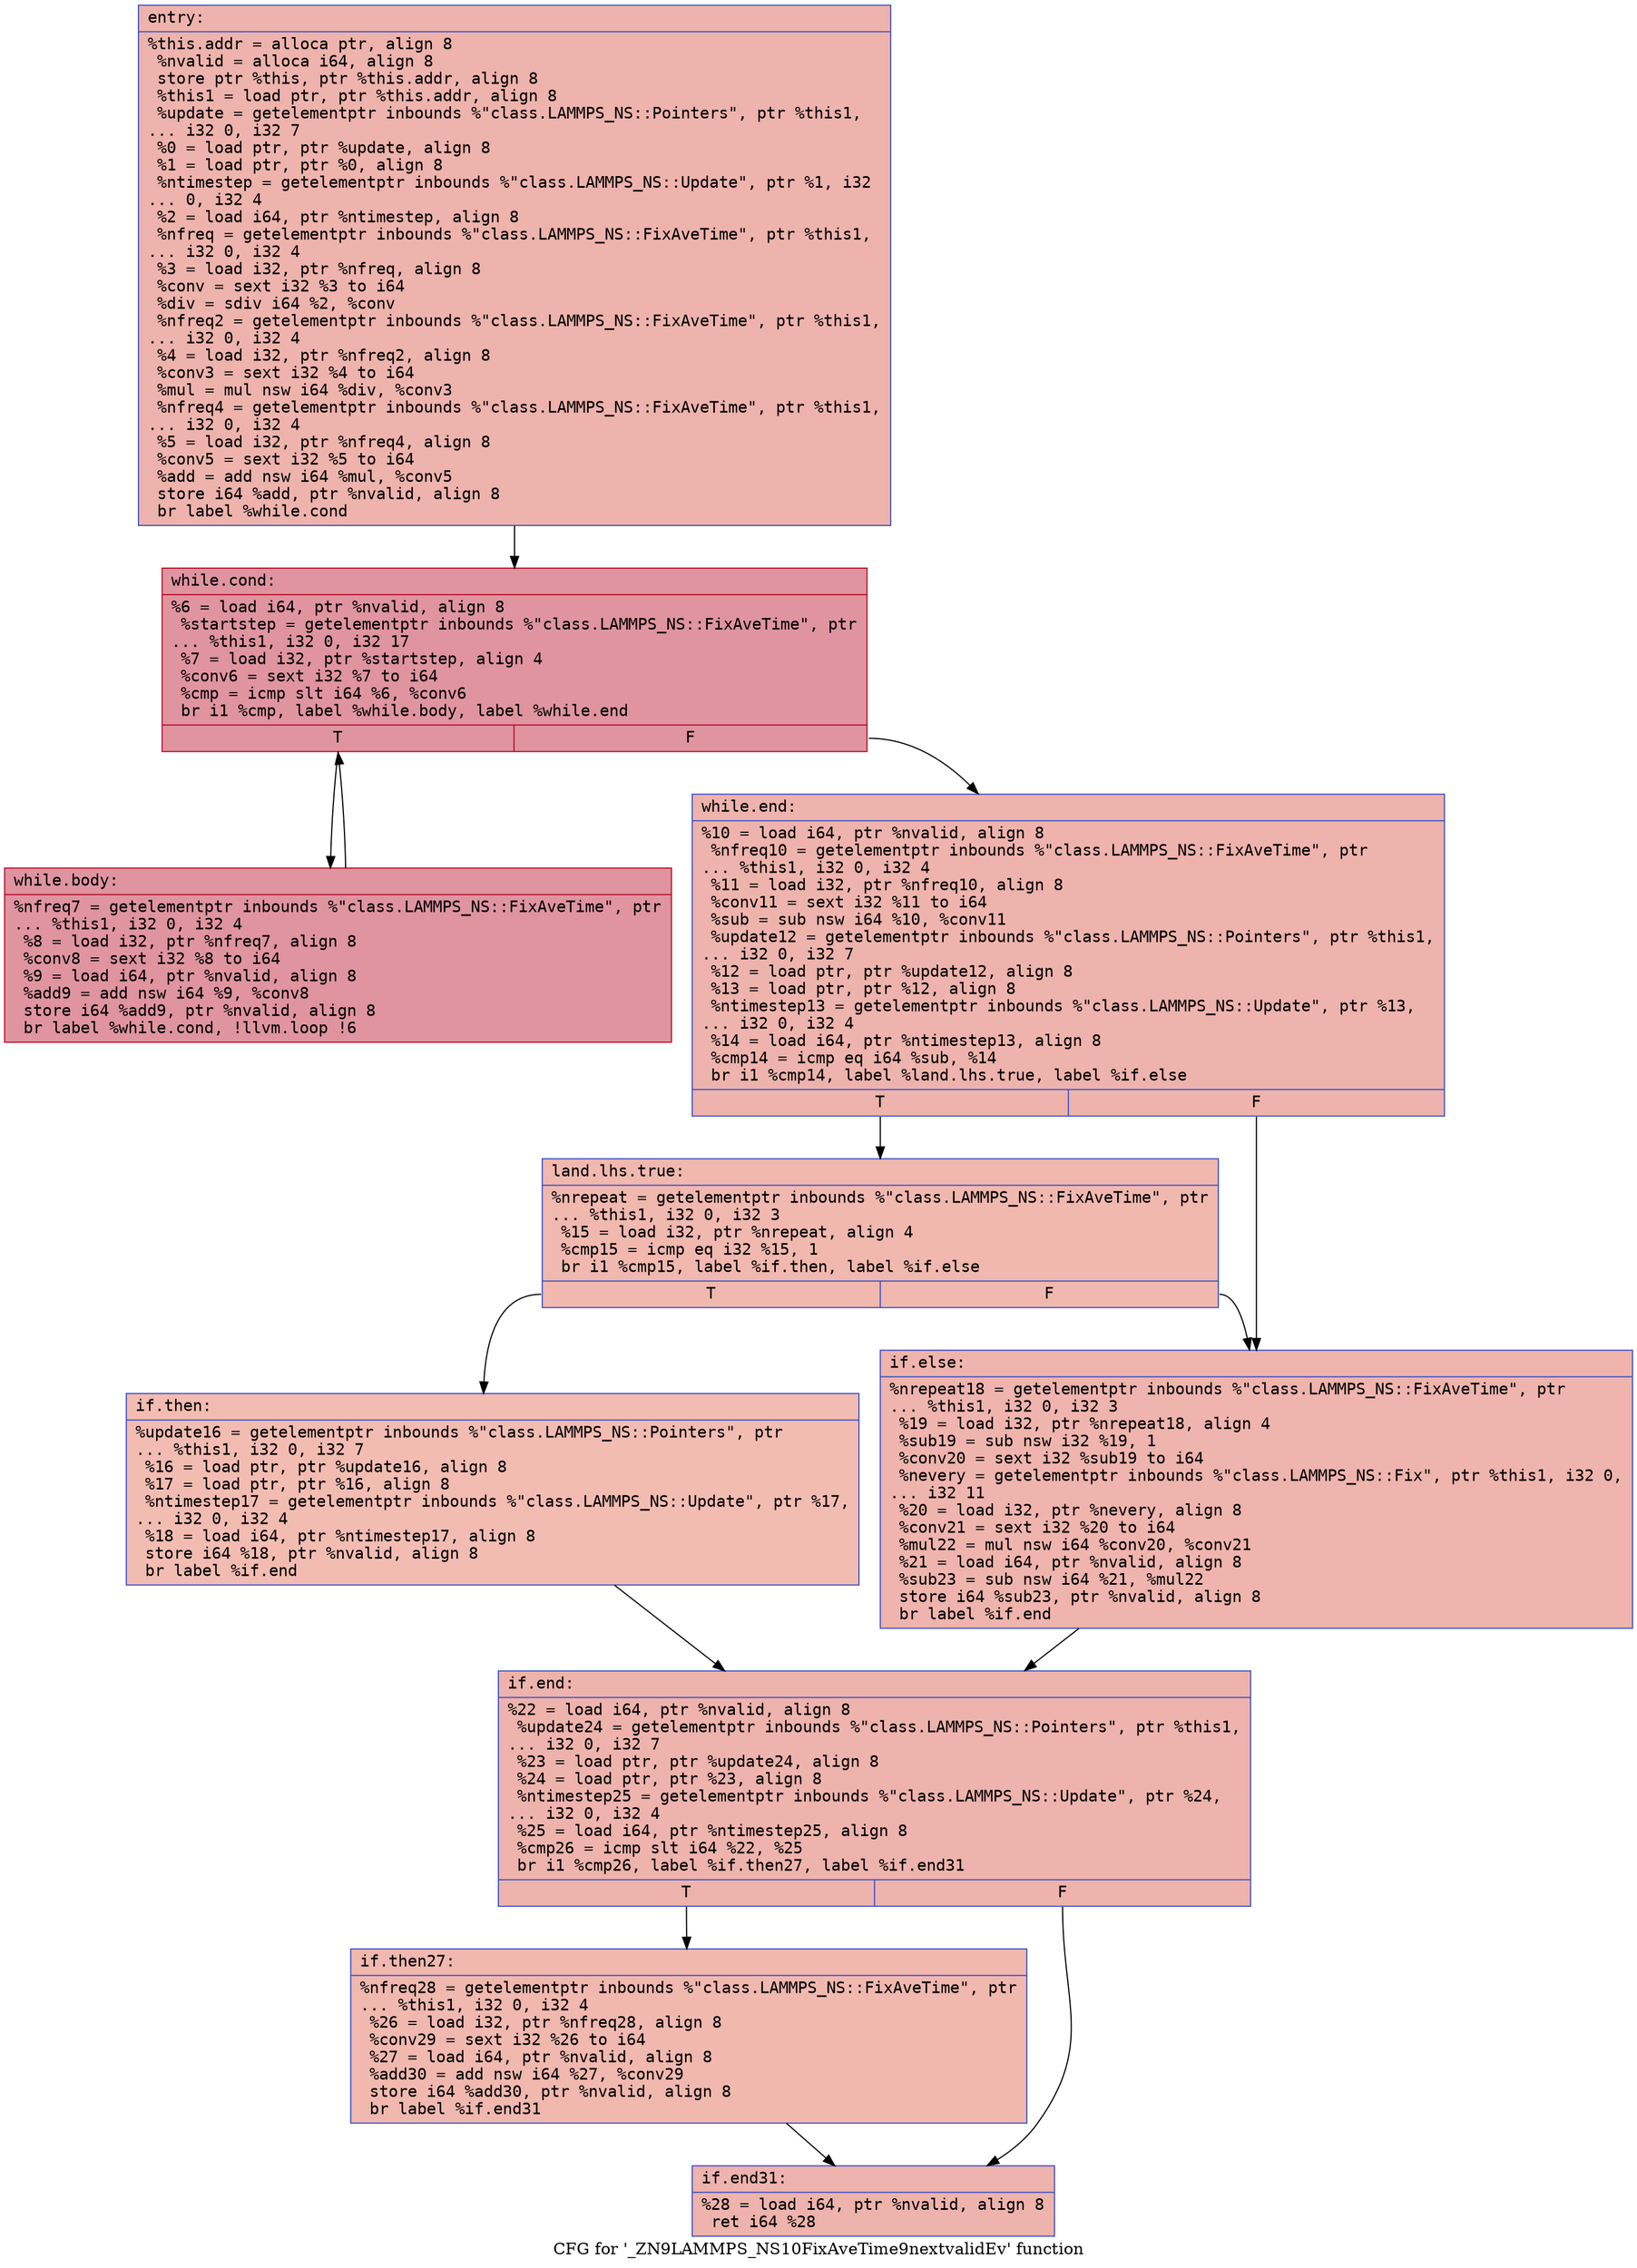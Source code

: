 digraph "CFG for '_ZN9LAMMPS_NS10FixAveTime9nextvalidEv' function" {
	label="CFG for '_ZN9LAMMPS_NS10FixAveTime9nextvalidEv' function";

	Node0x560f93b32940 [shape=record,color="#3d50c3ff", style=filled, fillcolor="#d6524470" fontname="Courier",label="{entry:\l|  %this.addr = alloca ptr, align 8\l  %nvalid = alloca i64, align 8\l  store ptr %this, ptr %this.addr, align 8\l  %this1 = load ptr, ptr %this.addr, align 8\l  %update = getelementptr inbounds %\"class.LAMMPS_NS::Pointers\", ptr %this1,\l... i32 0, i32 7\l  %0 = load ptr, ptr %update, align 8\l  %1 = load ptr, ptr %0, align 8\l  %ntimestep = getelementptr inbounds %\"class.LAMMPS_NS::Update\", ptr %1, i32\l... 0, i32 4\l  %2 = load i64, ptr %ntimestep, align 8\l  %nfreq = getelementptr inbounds %\"class.LAMMPS_NS::FixAveTime\", ptr %this1,\l... i32 0, i32 4\l  %3 = load i32, ptr %nfreq, align 8\l  %conv = sext i32 %3 to i64\l  %div = sdiv i64 %2, %conv\l  %nfreq2 = getelementptr inbounds %\"class.LAMMPS_NS::FixAveTime\", ptr %this1,\l... i32 0, i32 4\l  %4 = load i32, ptr %nfreq2, align 8\l  %conv3 = sext i32 %4 to i64\l  %mul = mul nsw i64 %div, %conv3\l  %nfreq4 = getelementptr inbounds %\"class.LAMMPS_NS::FixAveTime\", ptr %this1,\l... i32 0, i32 4\l  %5 = load i32, ptr %nfreq4, align 8\l  %conv5 = sext i32 %5 to i64\l  %add = add nsw i64 %mul, %conv5\l  store i64 %add, ptr %nvalid, align 8\l  br label %while.cond\l}"];
	Node0x560f93b32940 -> Node0x560f93b338c0[tooltip="entry -> while.cond\nProbability 100.00%" ];
	Node0x560f93b338c0 [shape=record,color="#b70d28ff", style=filled, fillcolor="#b70d2870" fontname="Courier",label="{while.cond:\l|  %6 = load i64, ptr %nvalid, align 8\l  %startstep = getelementptr inbounds %\"class.LAMMPS_NS::FixAveTime\", ptr\l... %this1, i32 0, i32 17\l  %7 = load i32, ptr %startstep, align 4\l  %conv6 = sext i32 %7 to i64\l  %cmp = icmp slt i64 %6, %conv6\l  br i1 %cmp, label %while.body, label %while.end\l|{<s0>T|<s1>F}}"];
	Node0x560f93b338c0:s0 -> Node0x560f93b33ce0[tooltip="while.cond -> while.body\nProbability 96.88%" ];
	Node0x560f93b338c0:s1 -> Node0x560f93b33d60[tooltip="while.cond -> while.end\nProbability 3.12%" ];
	Node0x560f93b33ce0 [shape=record,color="#b70d28ff", style=filled, fillcolor="#b70d2870" fontname="Courier",label="{while.body:\l|  %nfreq7 = getelementptr inbounds %\"class.LAMMPS_NS::FixAveTime\", ptr\l... %this1, i32 0, i32 4\l  %8 = load i32, ptr %nfreq7, align 8\l  %conv8 = sext i32 %8 to i64\l  %9 = load i64, ptr %nvalid, align 8\l  %add9 = add nsw i64 %9, %conv8\l  store i64 %add9, ptr %nvalid, align 8\l  br label %while.cond, !llvm.loop !6\l}"];
	Node0x560f93b33ce0 -> Node0x560f93b338c0[tooltip="while.body -> while.cond\nProbability 100.00%" ];
	Node0x560f93b33d60 [shape=record,color="#3d50c3ff", style=filled, fillcolor="#d6524470" fontname="Courier",label="{while.end:\l|  %10 = load i64, ptr %nvalid, align 8\l  %nfreq10 = getelementptr inbounds %\"class.LAMMPS_NS::FixAveTime\", ptr\l... %this1, i32 0, i32 4\l  %11 = load i32, ptr %nfreq10, align 8\l  %conv11 = sext i32 %11 to i64\l  %sub = sub nsw i64 %10, %conv11\l  %update12 = getelementptr inbounds %\"class.LAMMPS_NS::Pointers\", ptr %this1,\l... i32 0, i32 7\l  %12 = load ptr, ptr %update12, align 8\l  %13 = load ptr, ptr %12, align 8\l  %ntimestep13 = getelementptr inbounds %\"class.LAMMPS_NS::Update\", ptr %13,\l... i32 0, i32 4\l  %14 = load i64, ptr %ntimestep13, align 8\l  %cmp14 = icmp eq i64 %sub, %14\l  br i1 %cmp14, label %land.lhs.true, label %if.else\l|{<s0>T|<s1>F}}"];
	Node0x560f93b33d60:s0 -> Node0x560f93b34cd0[tooltip="while.end -> land.lhs.true\nProbability 50.00%" ];
	Node0x560f93b33d60:s1 -> Node0x560f93b34d50[tooltip="while.end -> if.else\nProbability 50.00%" ];
	Node0x560f93b34cd0 [shape=record,color="#3d50c3ff", style=filled, fillcolor="#dc5d4a70" fontname="Courier",label="{land.lhs.true:\l|  %nrepeat = getelementptr inbounds %\"class.LAMMPS_NS::FixAveTime\", ptr\l... %this1, i32 0, i32 3\l  %15 = load i32, ptr %nrepeat, align 4\l  %cmp15 = icmp eq i32 %15, 1\l  br i1 %cmp15, label %if.then, label %if.else\l|{<s0>T|<s1>F}}"];
	Node0x560f93b34cd0:s0 -> Node0x560f93b35080[tooltip="land.lhs.true -> if.then\nProbability 50.00%" ];
	Node0x560f93b34cd0:s1 -> Node0x560f93b34d50[tooltip="land.lhs.true -> if.else\nProbability 50.00%" ];
	Node0x560f93b35080 [shape=record,color="#3d50c3ff", style=filled, fillcolor="#e1675170" fontname="Courier",label="{if.then:\l|  %update16 = getelementptr inbounds %\"class.LAMMPS_NS::Pointers\", ptr\l... %this1, i32 0, i32 7\l  %16 = load ptr, ptr %update16, align 8\l  %17 = load ptr, ptr %16, align 8\l  %ntimestep17 = getelementptr inbounds %\"class.LAMMPS_NS::Update\", ptr %17,\l... i32 0, i32 4\l  %18 = load i64, ptr %ntimestep17, align 8\l  store i64 %18, ptr %nvalid, align 8\l  br label %if.end\l}"];
	Node0x560f93b35080 -> Node0x560f93a96dd0[tooltip="if.then -> if.end\nProbability 100.00%" ];
	Node0x560f93b34d50 [shape=record,color="#3d50c3ff", style=filled, fillcolor="#d8564670" fontname="Courier",label="{if.else:\l|  %nrepeat18 = getelementptr inbounds %\"class.LAMMPS_NS::FixAveTime\", ptr\l... %this1, i32 0, i32 3\l  %19 = load i32, ptr %nrepeat18, align 4\l  %sub19 = sub nsw i32 %19, 1\l  %conv20 = sext i32 %sub19 to i64\l  %nevery = getelementptr inbounds %\"class.LAMMPS_NS::Fix\", ptr %this1, i32 0,\l... i32 11\l  %20 = load i32, ptr %nevery, align 8\l  %conv21 = sext i32 %20 to i64\l  %mul22 = mul nsw i64 %conv20, %conv21\l  %21 = load i64, ptr %nvalid, align 8\l  %sub23 = sub nsw i64 %21, %mul22\l  store i64 %sub23, ptr %nvalid, align 8\l  br label %if.end\l}"];
	Node0x560f93b34d50 -> Node0x560f93a96dd0[tooltip="if.else -> if.end\nProbability 100.00%" ];
	Node0x560f93a96dd0 [shape=record,color="#3d50c3ff", style=filled, fillcolor="#d6524470" fontname="Courier",label="{if.end:\l|  %22 = load i64, ptr %nvalid, align 8\l  %update24 = getelementptr inbounds %\"class.LAMMPS_NS::Pointers\", ptr %this1,\l... i32 0, i32 7\l  %23 = load ptr, ptr %update24, align 8\l  %24 = load ptr, ptr %23, align 8\l  %ntimestep25 = getelementptr inbounds %\"class.LAMMPS_NS::Update\", ptr %24,\l... i32 0, i32 4\l  %25 = load i64, ptr %ntimestep25, align 8\l  %cmp26 = icmp slt i64 %22, %25\l  br i1 %cmp26, label %if.then27, label %if.end31\l|{<s0>T|<s1>F}}"];
	Node0x560f93a96dd0:s0 -> Node0x560f93b341b0[tooltip="if.end -> if.then27\nProbability 50.00%" ];
	Node0x560f93a96dd0:s1 -> Node0x560f93b34230[tooltip="if.end -> if.end31\nProbability 50.00%" ];
	Node0x560f93b341b0 [shape=record,color="#3d50c3ff", style=filled, fillcolor="#dc5d4a70" fontname="Courier",label="{if.then27:\l|  %nfreq28 = getelementptr inbounds %\"class.LAMMPS_NS::FixAveTime\", ptr\l... %this1, i32 0, i32 4\l  %26 = load i32, ptr %nfreq28, align 8\l  %conv29 = sext i32 %26 to i64\l  %27 = load i64, ptr %nvalid, align 8\l  %add30 = add nsw i64 %27, %conv29\l  store i64 %add30, ptr %nvalid, align 8\l  br label %if.end31\l}"];
	Node0x560f93b341b0 -> Node0x560f93b34230[tooltip="if.then27 -> if.end31\nProbability 100.00%" ];
	Node0x560f93b34230 [shape=record,color="#3d50c3ff", style=filled, fillcolor="#d6524470" fontname="Courier",label="{if.end31:\l|  %28 = load i64, ptr %nvalid, align 8\l  ret i64 %28\l}"];
}
